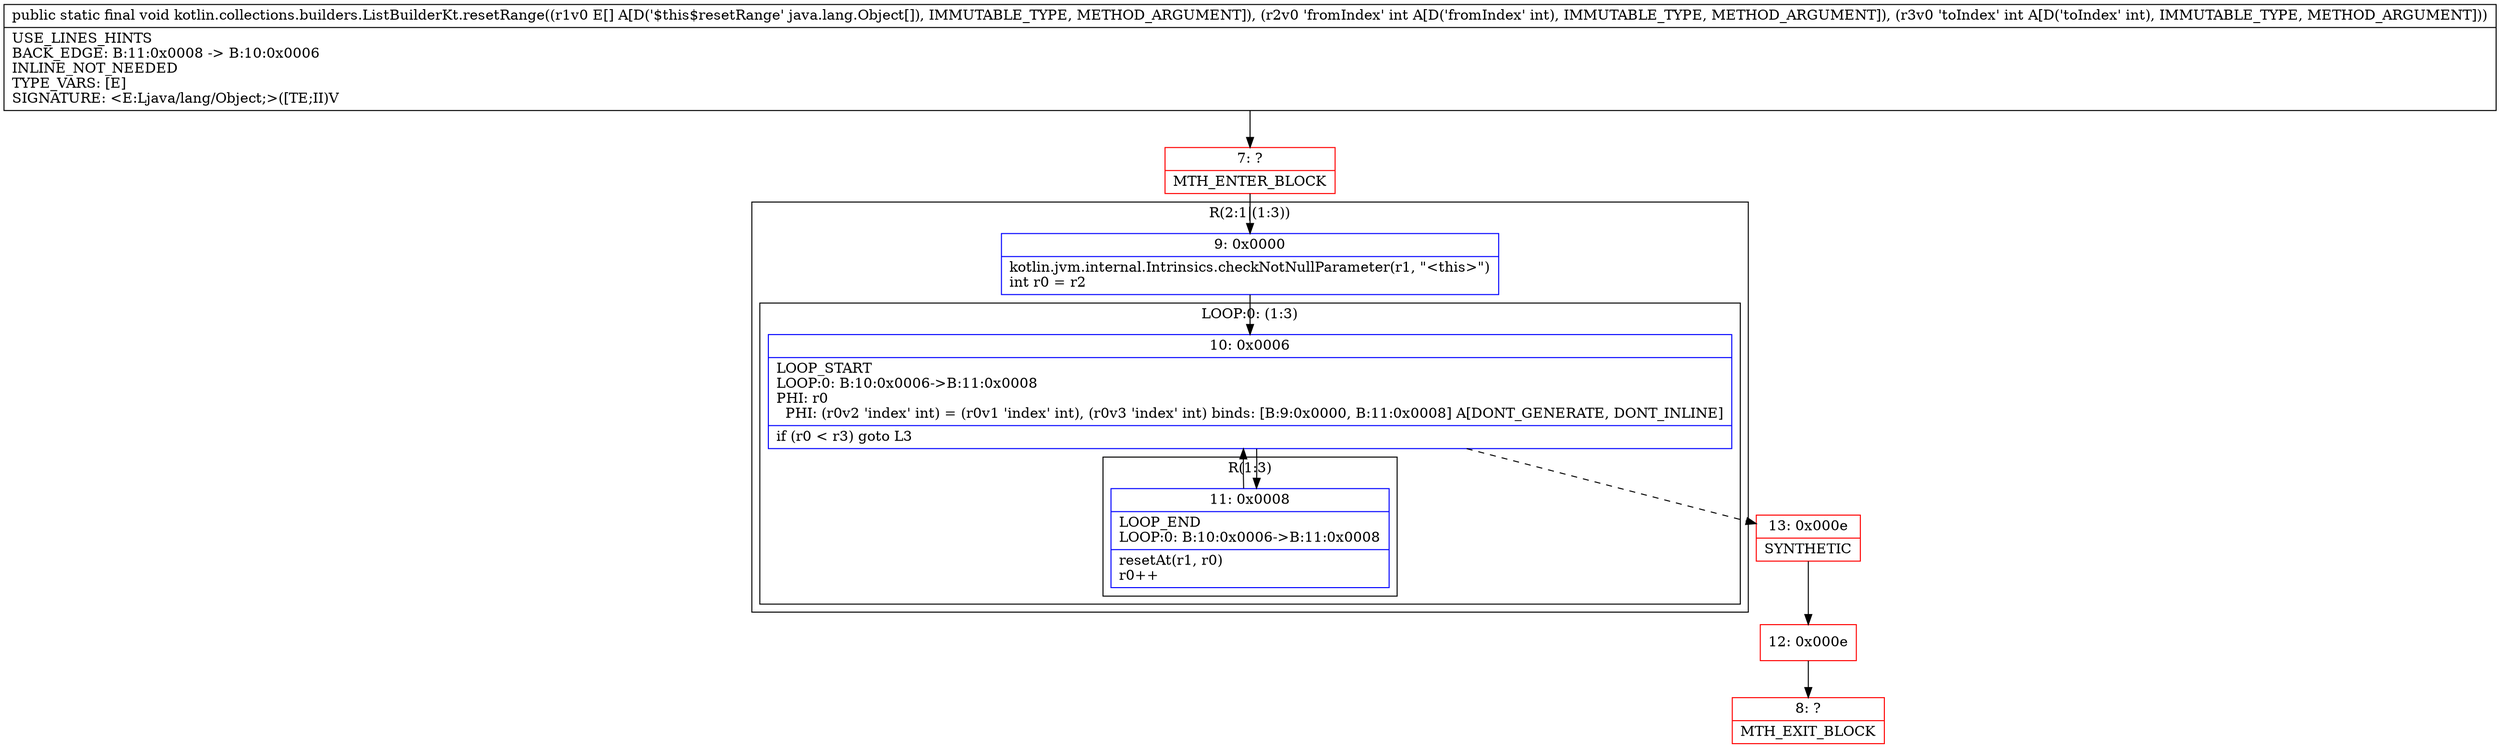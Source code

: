 digraph "CFG forkotlin.collections.builders.ListBuilderKt.resetRange([Ljava\/lang\/Object;II)V" {
subgraph cluster_Region_741959202 {
label = "R(2:1|(1:3))";
node [shape=record,color=blue];
Node_9 [shape=record,label="{9\:\ 0x0000|kotlin.jvm.internal.Intrinsics.checkNotNullParameter(r1, \"\<this\>\")\lint r0 = r2\l}"];
subgraph cluster_LoopRegion_1948928742 {
label = "LOOP:0: (1:3)";
node [shape=record,color=blue];
Node_10 [shape=record,label="{10\:\ 0x0006|LOOP_START\lLOOP:0: B:10:0x0006\-\>B:11:0x0008\lPHI: r0 \l  PHI: (r0v2 'index' int) = (r0v1 'index' int), (r0v3 'index' int) binds: [B:9:0x0000, B:11:0x0008] A[DONT_GENERATE, DONT_INLINE]\l|if (r0 \< r3) goto L3\l}"];
subgraph cluster_Region_1637588404 {
label = "R(1:3)";
node [shape=record,color=blue];
Node_11 [shape=record,label="{11\:\ 0x0008|LOOP_END\lLOOP:0: B:10:0x0006\-\>B:11:0x0008\l|resetAt(r1, r0)\lr0++\l}"];
}
}
}
Node_7 [shape=record,color=red,label="{7\:\ ?|MTH_ENTER_BLOCK\l}"];
Node_13 [shape=record,color=red,label="{13\:\ 0x000e|SYNTHETIC\l}"];
Node_12 [shape=record,color=red,label="{12\:\ 0x000e}"];
Node_8 [shape=record,color=red,label="{8\:\ ?|MTH_EXIT_BLOCK\l}"];
MethodNode[shape=record,label="{public static final void kotlin.collections.builders.ListBuilderKt.resetRange((r1v0 E[] A[D('$this$resetRange' java.lang.Object[]), IMMUTABLE_TYPE, METHOD_ARGUMENT]), (r2v0 'fromIndex' int A[D('fromIndex' int), IMMUTABLE_TYPE, METHOD_ARGUMENT]), (r3v0 'toIndex' int A[D('toIndex' int), IMMUTABLE_TYPE, METHOD_ARGUMENT]))  | USE_LINES_HINTS\lBACK_EDGE: B:11:0x0008 \-\> B:10:0x0006\lINLINE_NOT_NEEDED\lTYPE_VARS: [E]\lSIGNATURE: \<E:Ljava\/lang\/Object;\>([TE;II)V\l}"];
MethodNode -> Node_7;Node_9 -> Node_10;
Node_10 -> Node_11;
Node_10 -> Node_13[style=dashed];
Node_11 -> Node_10;
Node_7 -> Node_9;
Node_13 -> Node_12;
Node_12 -> Node_8;
}

